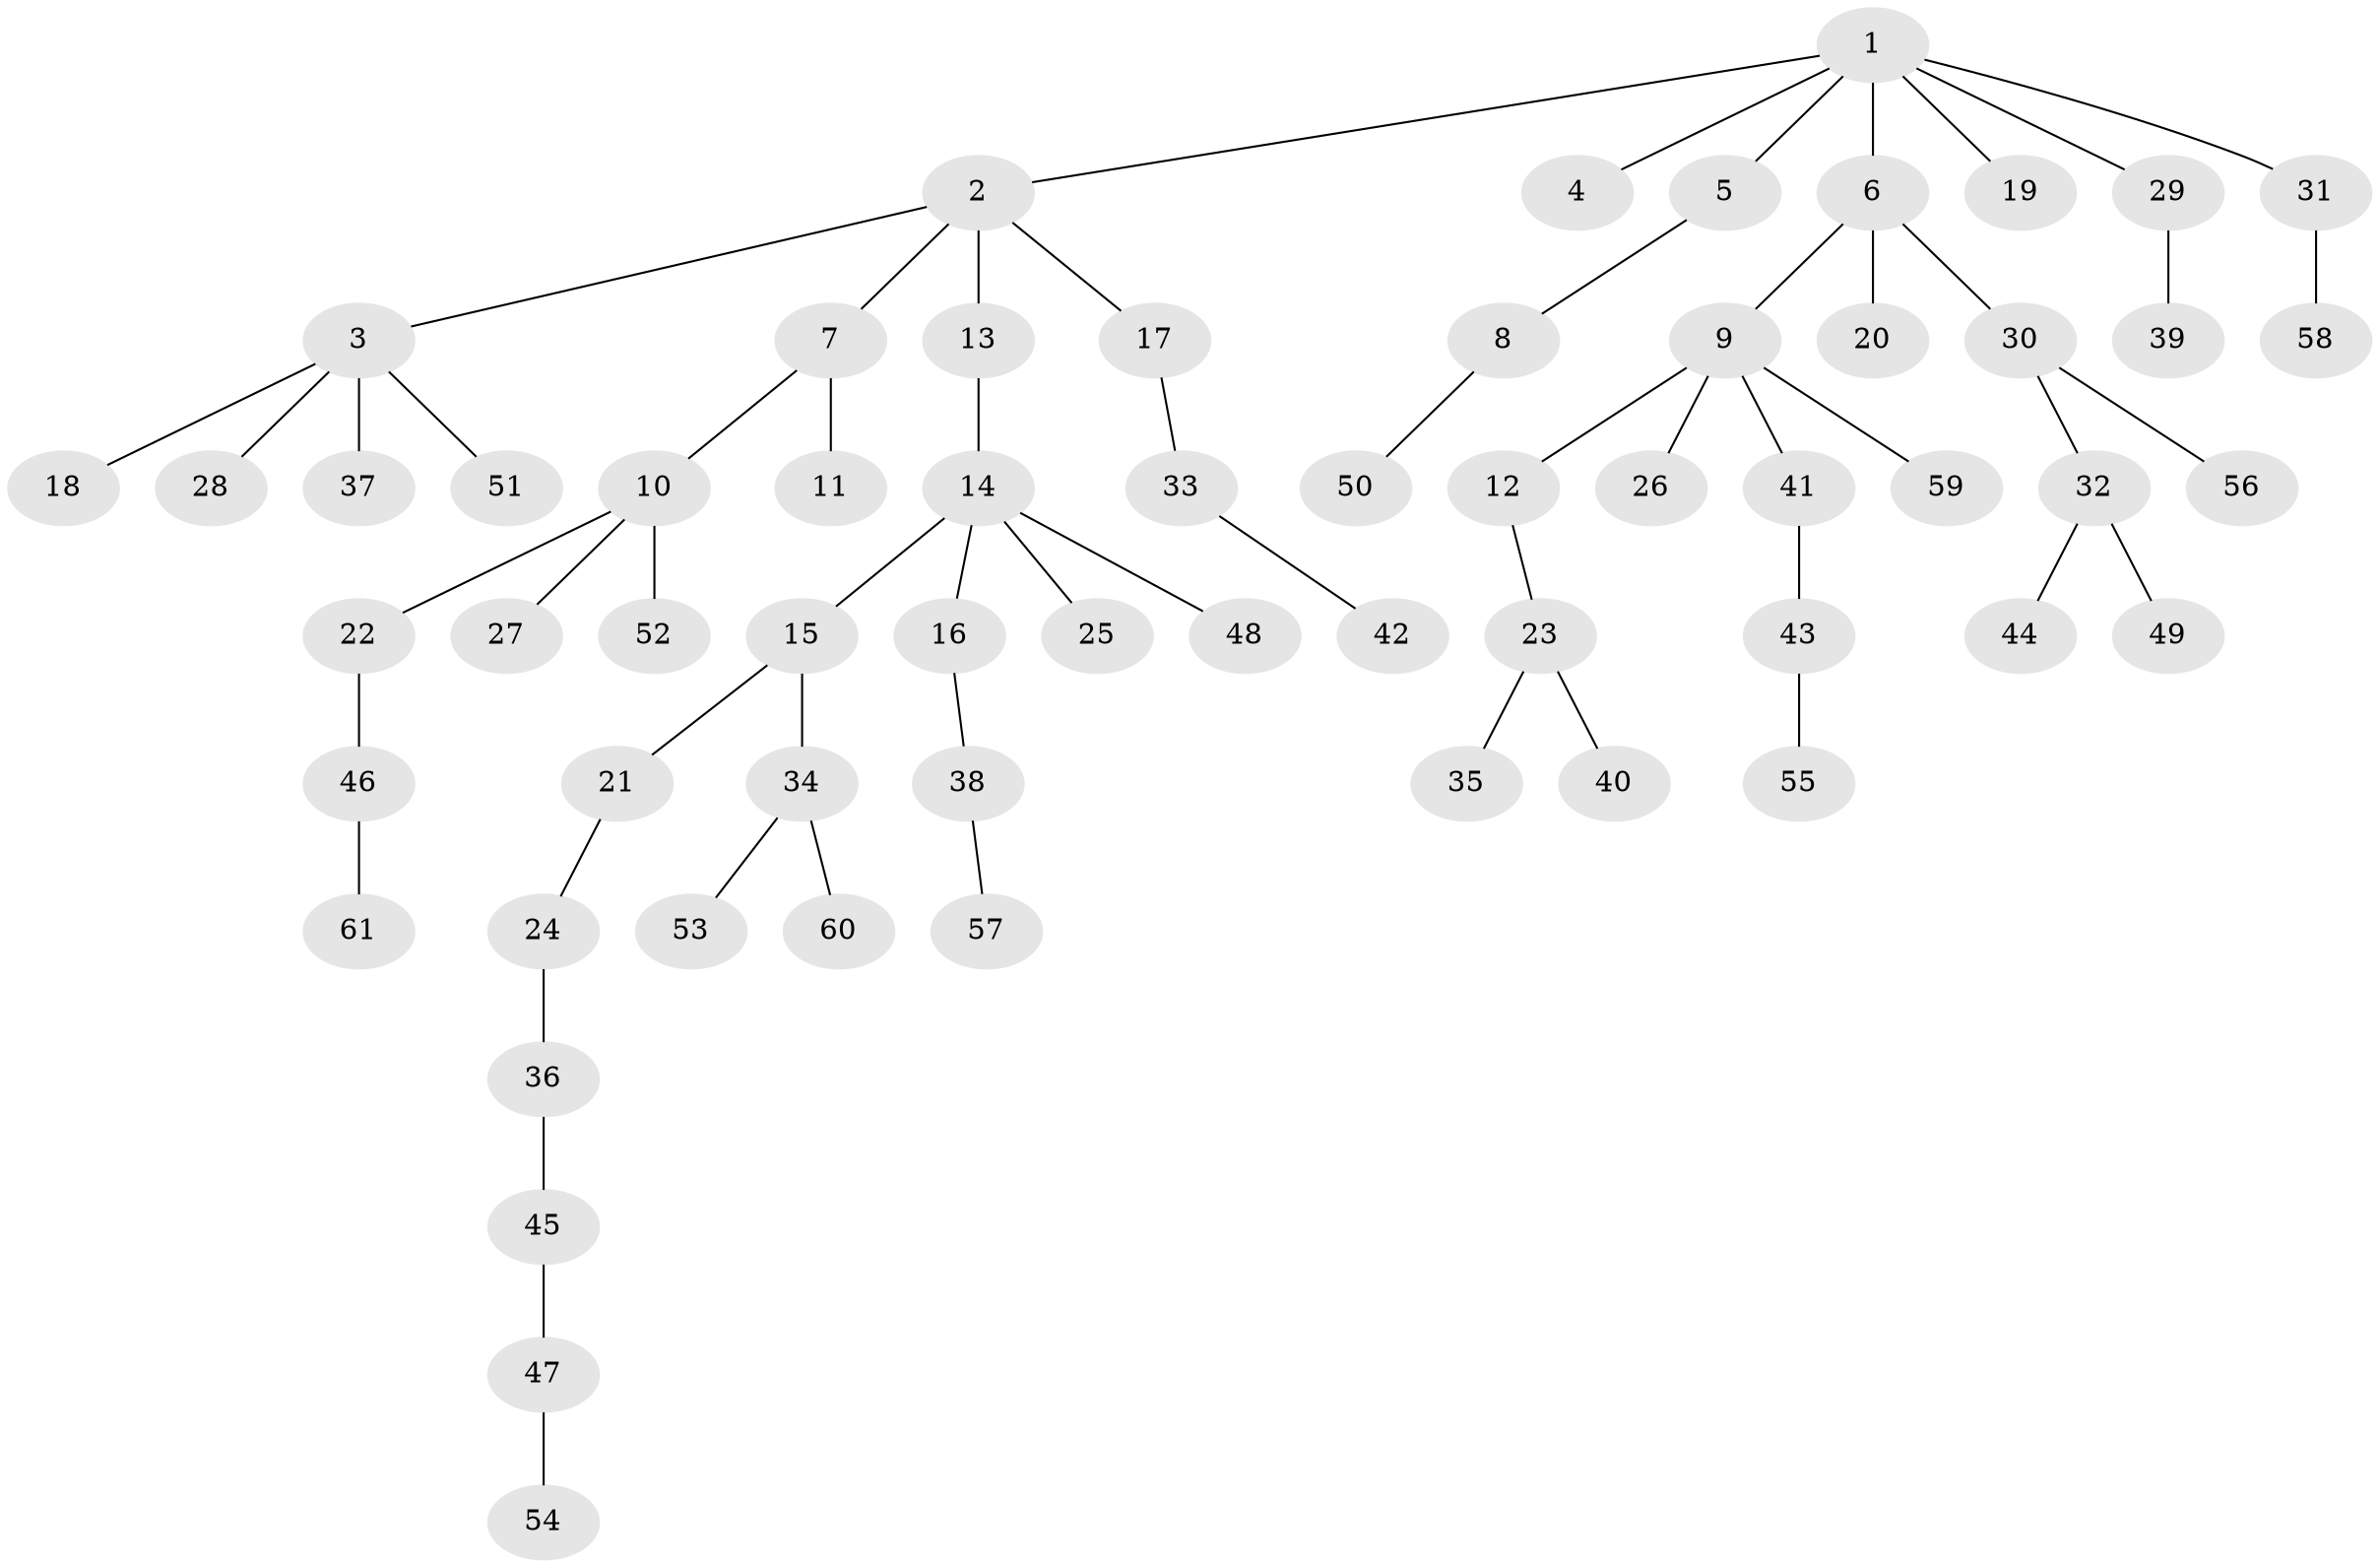 // Generated by graph-tools (version 1.1) at 2025/26/03/09/25 03:26:27]
// undirected, 61 vertices, 60 edges
graph export_dot {
graph [start="1"]
  node [color=gray90,style=filled];
  1;
  2;
  3;
  4;
  5;
  6;
  7;
  8;
  9;
  10;
  11;
  12;
  13;
  14;
  15;
  16;
  17;
  18;
  19;
  20;
  21;
  22;
  23;
  24;
  25;
  26;
  27;
  28;
  29;
  30;
  31;
  32;
  33;
  34;
  35;
  36;
  37;
  38;
  39;
  40;
  41;
  42;
  43;
  44;
  45;
  46;
  47;
  48;
  49;
  50;
  51;
  52;
  53;
  54;
  55;
  56;
  57;
  58;
  59;
  60;
  61;
  1 -- 2;
  1 -- 4;
  1 -- 5;
  1 -- 6;
  1 -- 19;
  1 -- 29;
  1 -- 31;
  2 -- 3;
  2 -- 7;
  2 -- 13;
  2 -- 17;
  3 -- 18;
  3 -- 28;
  3 -- 37;
  3 -- 51;
  5 -- 8;
  6 -- 9;
  6 -- 20;
  6 -- 30;
  7 -- 10;
  7 -- 11;
  8 -- 50;
  9 -- 12;
  9 -- 26;
  9 -- 41;
  9 -- 59;
  10 -- 22;
  10 -- 27;
  10 -- 52;
  12 -- 23;
  13 -- 14;
  14 -- 15;
  14 -- 16;
  14 -- 25;
  14 -- 48;
  15 -- 21;
  15 -- 34;
  16 -- 38;
  17 -- 33;
  21 -- 24;
  22 -- 46;
  23 -- 35;
  23 -- 40;
  24 -- 36;
  29 -- 39;
  30 -- 32;
  30 -- 56;
  31 -- 58;
  32 -- 44;
  32 -- 49;
  33 -- 42;
  34 -- 53;
  34 -- 60;
  36 -- 45;
  38 -- 57;
  41 -- 43;
  43 -- 55;
  45 -- 47;
  46 -- 61;
  47 -- 54;
}
